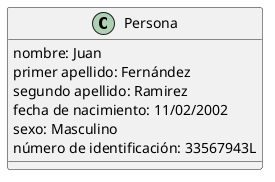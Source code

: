 @startuml

class Persona{
nombre: Juan
primer apellido: Fernández
segundo apellido: Ramirez
fecha de nacimiento: 11/02/2002
sexo: Masculino
número de identificación: 33567943L
}

@enduml